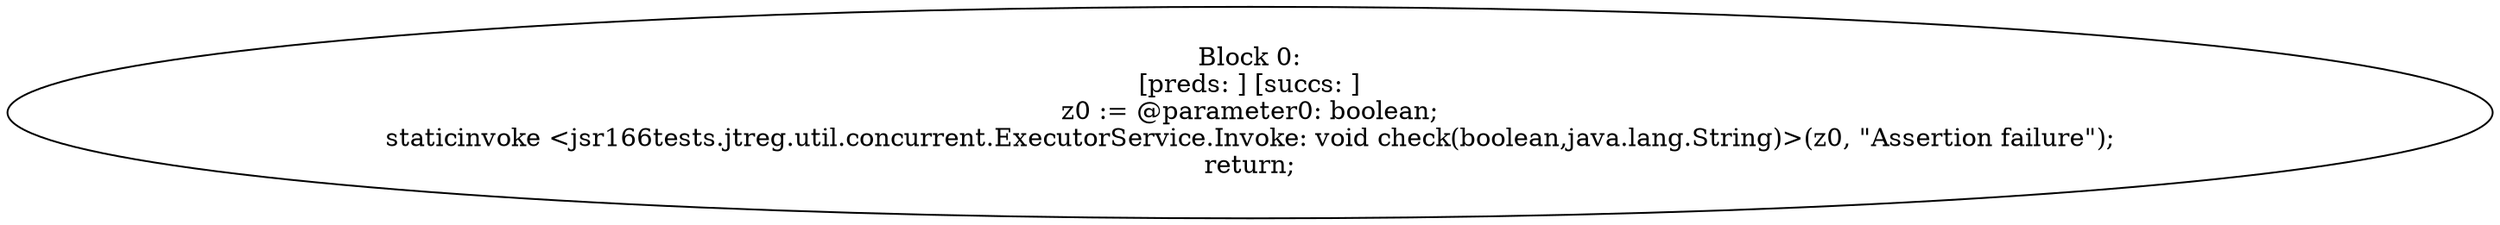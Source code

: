 digraph "unitGraph" {
    "Block 0:
[preds: ] [succs: ]
z0 := @parameter0: boolean;
staticinvoke <jsr166tests.jtreg.util.concurrent.ExecutorService.Invoke: void check(boolean,java.lang.String)>(z0, \"Assertion failure\");
return;
"
}
